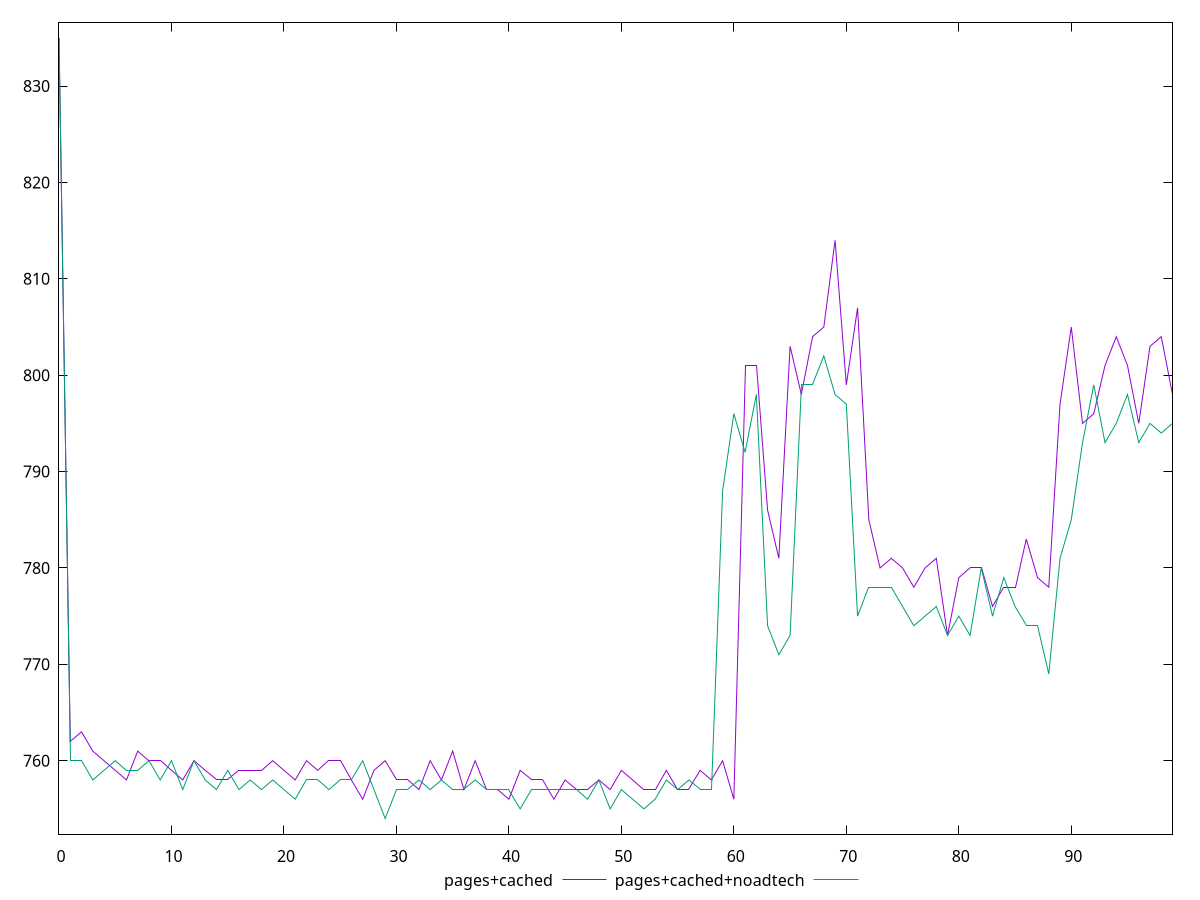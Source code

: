 reset

$pagesCached <<EOF
0 835
1 762
2 763
3 761
4 760
5 759
6 758
7 761
8 760
9 760
10 759
11 758
12 760
13 759
14 758
15 758
16 759
17 759
18 759
19 760
20 759
21 758
22 760
23 759
24 760
25 760
26 758
27 756
28 759
29 760
30 758
31 758
32 757
33 760
34 758
35 761
36 757
37 760
38 757
39 757
40 756
41 759
42 758
43 758
44 756
45 758
46 757
47 757
48 758
49 757
50 759
51 758
52 757
53 757
54 759
55 757
56 757
57 759
58 758
59 760
60 756
61 801
62 801
63 786
64 781
65 803
66 798
67 804
68 805
69 814
70 799
71 807
72 785
73 780
74 781
75 780
76 778
77 780
78 781
79 773
80 779
81 780
82 780
83 776
84 778
85 778
86 783
87 779
88 778
89 797
90 805
91 795
92 796
93 801
94 804
95 801
96 795
97 803
98 804
99 798
EOF

$pagesCachedNoadtech <<EOF
0 835
1 760
2 760
3 758
4 759
5 760
6 759
7 759
8 760
9 758
10 760
11 757
12 760
13 758
14 757
15 759
16 757
17 758
18 757
19 758
20 757
21 756
22 758
23 758
24 757
25 758
26 758
27 760
28 757
29 754
30 757
31 757
32 758
33 757
34 758
35 757
36 757
37 758
38 757
39 757
40 757
41 755
42 757
43 757
44 757
45 757
46 757
47 756
48 758
49 755
50 757
51 756
52 755
53 756
54 758
55 757
56 758
57 757
58 757
59 788
60 796
61 792
62 798
63 774
64 771
65 773
66 799
67 799
68 802
69 798
70 797
71 775
72 778
73 778
74 778
75 776
76 774
77 775
78 776
79 773
80 775
81 773
82 780
83 775
84 779
85 776
86 774
87 774
88 769
89 781
90 785
91 793
92 799
93 793
94 795
95 798
96 793
97 795
98 794
99 795
EOF

set key outside below
set xrange [0:99]
set yrange [752.38:836.62]
set trange [752.38:836.62]
set terminal svg size 640, 520 enhanced background rgb 'white'
set output "report_00018_2021-02-10T15-25-16.877Z/uses-rel-preload/comparison/line/1_vs_2.svg"

plot $pagesCached title "pages+cached" with line, \
     $pagesCachedNoadtech title "pages+cached+noadtech" with line

reset

